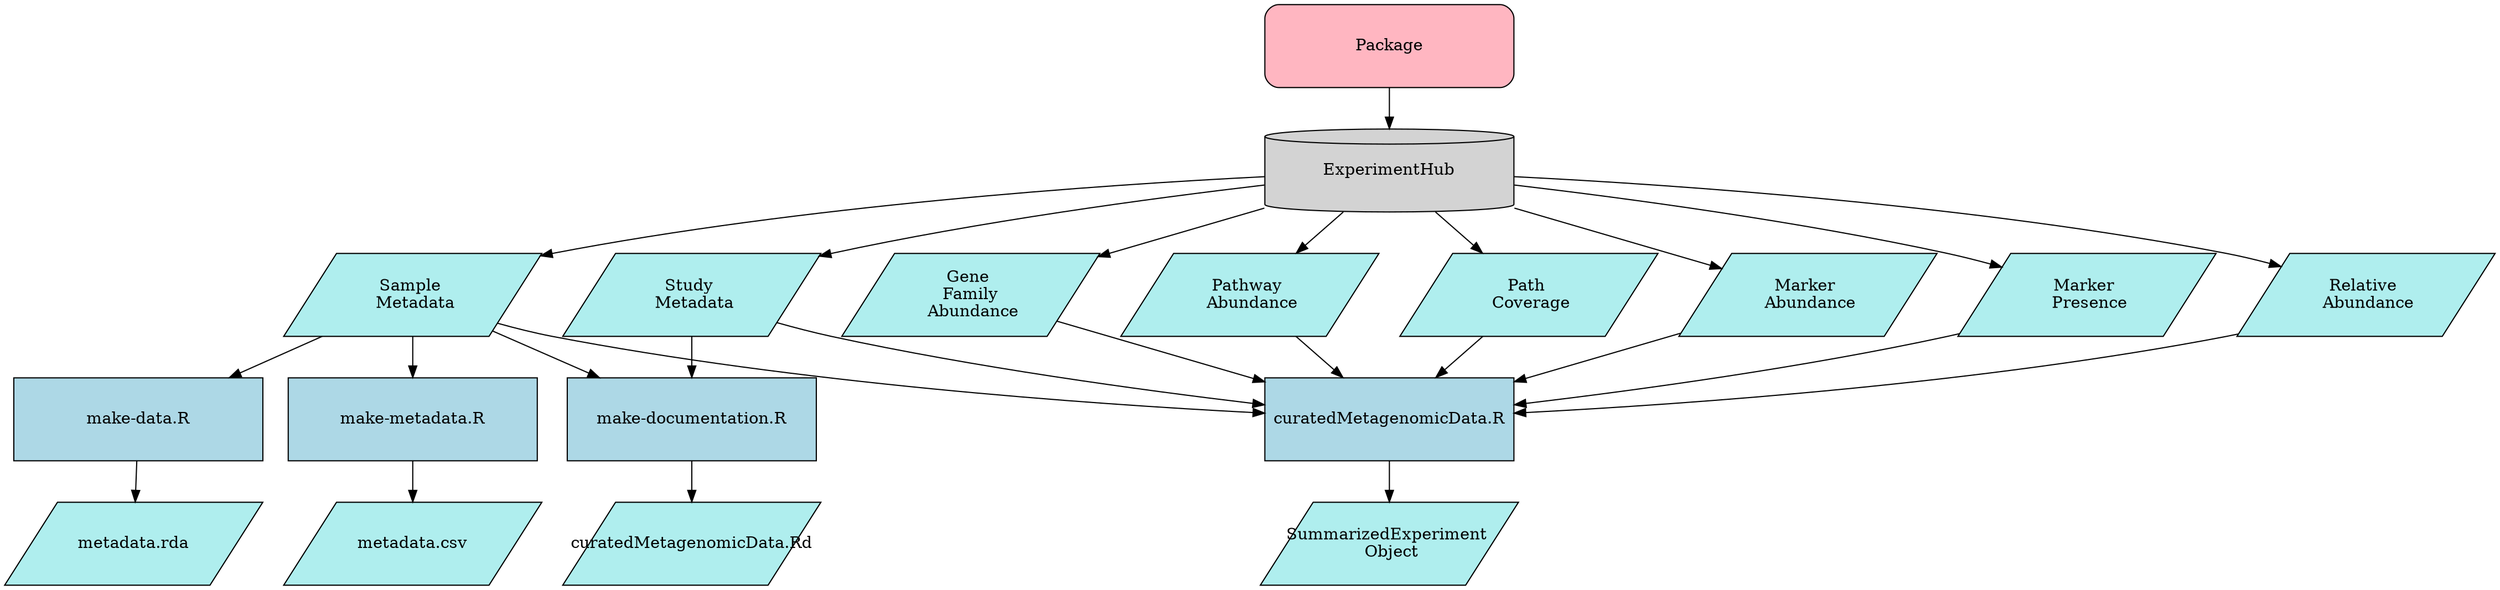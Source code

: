 digraph {
  node [fixedsize=true height=1 width=3]
  
  node [fillcolor=paleturquoise shape=parallelogram style=filled]
  I1001 [label="Sample \n Metadata"]
  I1002 [label="Study \n Metadata"]
  I1003 [label="Gene \n Family \n Abundance"]
  I1004 [label="Pathway \n Abundance"]
  I1005 [label="Path \n Coverage"]
  I1006 [label="Marker \n Abundance"]
  I1007 [label="Marker \n Presence"]
  I1008 [label="Relative \n Abundance"]
  
  I1009 [label="metadata.rda"]
  I1010 [label="metadata.csv"]
  I1011 [label="curatedMetagenomicData.Rd"]
  I1012 [label="SummarizedExperiment \n Object"]
  
  node [fillcolor=lightblue height=1 shape=rectangle style=filled]
  P1001 [label="make-data.R"]
  P1002 [label="make-metadata.R"]
  P1003 [label="make-documentation.R"]
  P1004 [label="curatedMetagenomicData.R"]

  node [fillcolor=lightgray shape=cylinder style=filled]
  S1001 [label="ExperimentHub"]
  
  node [fillcolor=lightpink shape=rectangle style="filled,rounded"]
  T1001 [label="Package"]
  
  T1001 -> S1001
  
  S1001 -> {I1001 I1002 I1003 I1004 I1005 I1006 I1007 I1008}
  
  I1001 -> {P1001 P1002 P1003}
  I1002 -> P1003
  {I1001 I1002 I1003 I1004 I1005 I1006 I1007 I1008} -> P1004
  
  P1001 -> I1009
  P1002 -> I1010
  P1003 -> I1011
  P1004 -> I1012
}
